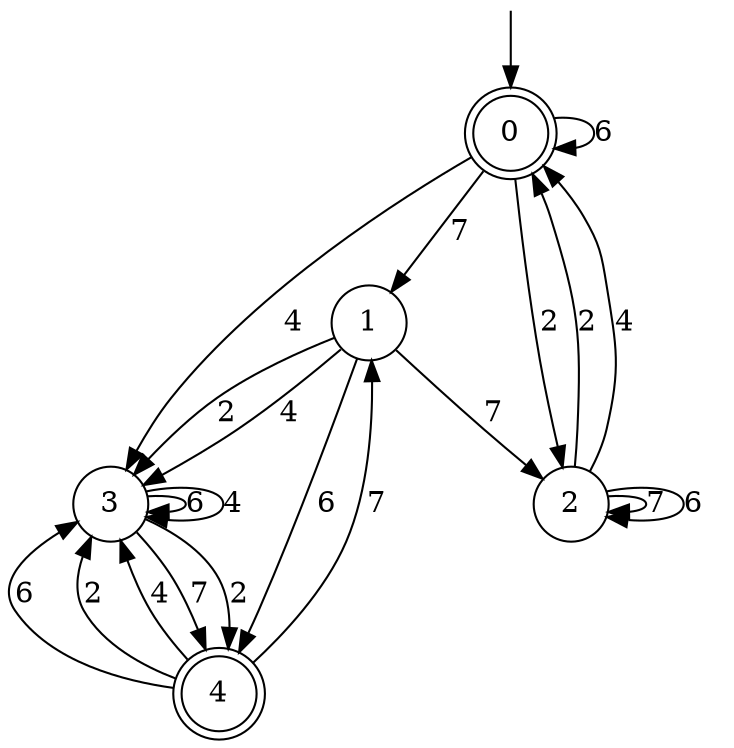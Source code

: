 digraph g {

	s0 [shape="doublecircle" label="0"];
	s1 [shape="circle" label="1"];
	s2 [shape="circle" label="2"];
	s3 [shape="circle" label="3"];
	s4 [shape="doublecircle" label="4"];
	s0 -> s1 [label="7"];
	s0 -> s0 [label="6"];
	s0 -> s2 [label="2"];
	s0 -> s3 [label="4"];
	s1 -> s2 [label="7"];
	s1 -> s4 [label="6"];
	s1 -> s3 [label="2"];
	s1 -> s3 [label="4"];
	s2 -> s2 [label="7"];
	s2 -> s2 [label="6"];
	s2 -> s0 [label="2"];
	s2 -> s0 [label="4"];
	s3 -> s4 [label="7"];
	s3 -> s3 [label="6"];
	s3 -> s4 [label="2"];
	s3 -> s3 [label="4"];
	s4 -> s1 [label="7"];
	s4 -> s3 [label="6"];
	s4 -> s3 [label="2"];
	s4 -> s3 [label="4"];

__start0 [label="" shape="none" width="0" height="0"];
__start0 -> s0;

}
